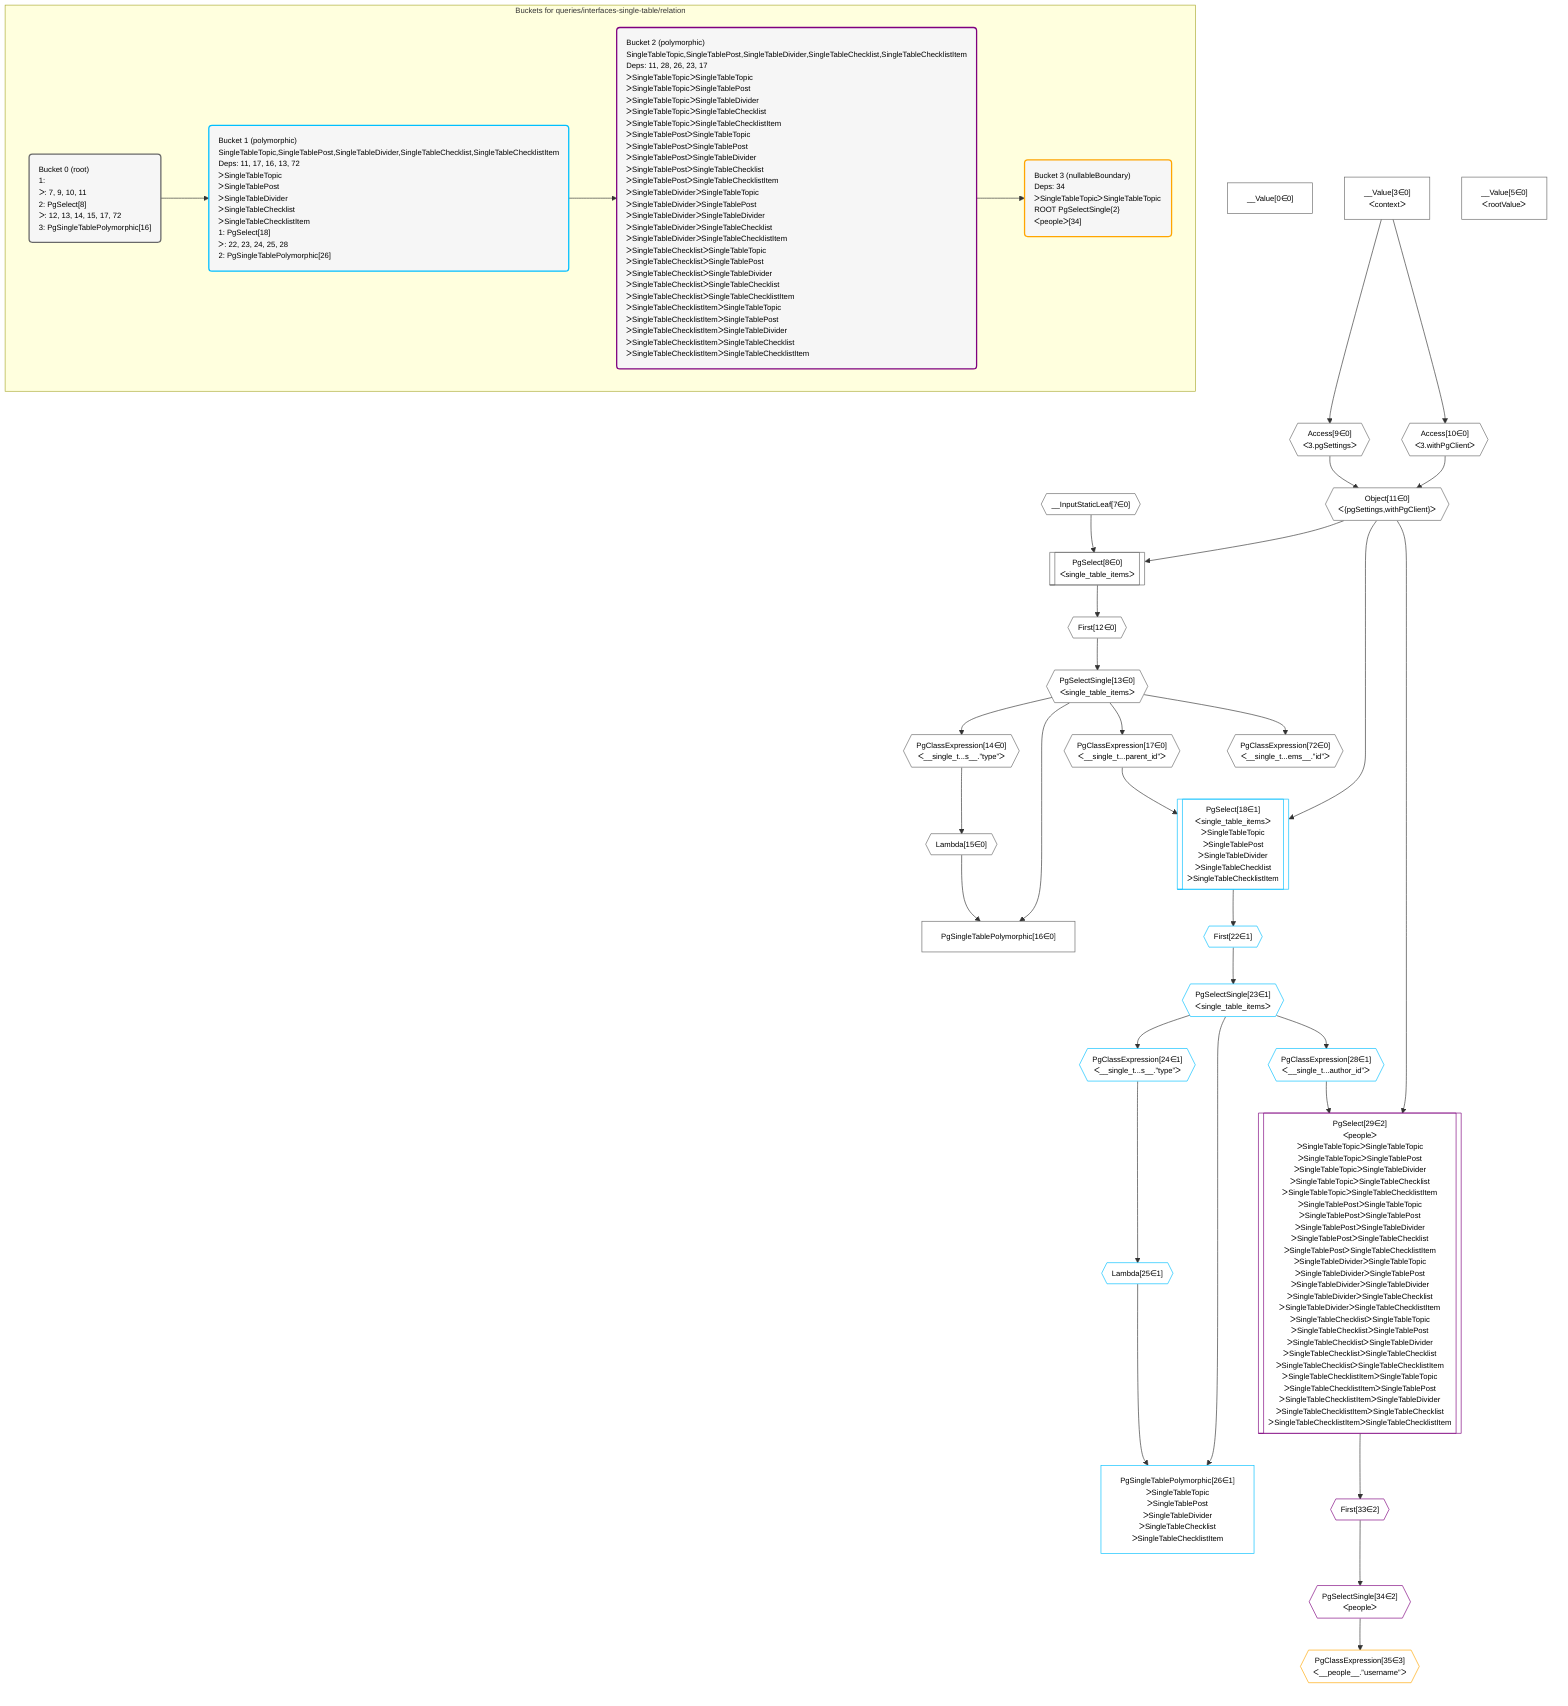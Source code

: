 %%{init: {'themeVariables': { 'fontSize': '12px'}}}%%
graph TD
    classDef path fill:#eee,stroke:#000,color:#000
    classDef plan fill:#fff,stroke-width:1px,color:#000
    classDef itemplan fill:#fff,stroke-width:2px,color:#000
    classDef unbatchedplan fill:#dff,stroke-width:1px,color:#000
    classDef sideeffectplan fill:#fcc,stroke-width:2px,color:#000
    classDef bucket fill:#f6f6f6,color:#000,stroke-width:2px,text-align:left


    %% define steps
    __Value0["__Value[0∈0]"]:::plan
    __Value3["__Value[3∈0]<br />ᐸcontextᐳ"]:::plan
    __Value5["__Value[5∈0]<br />ᐸrootValueᐳ"]:::plan
    __InputStaticLeaf7{{"__InputStaticLeaf[7∈0]"}}:::plan
    Access9{{"Access[9∈0]<br />ᐸ3.pgSettingsᐳ"}}:::plan
    Access10{{"Access[10∈0]<br />ᐸ3.withPgClientᐳ"}}:::plan
    Object11{{"Object[11∈0]<br />ᐸ{pgSettings,withPgClient}ᐳ"}}:::plan
    PgSelect8[["PgSelect[8∈0]<br />ᐸsingle_table_itemsᐳ"]]:::plan
    First12{{"First[12∈0]"}}:::plan
    PgSelectSingle13{{"PgSelectSingle[13∈0]<br />ᐸsingle_table_itemsᐳ"}}:::plan
    PgClassExpression14{{"PgClassExpression[14∈0]<br />ᐸ__single_t...s__.”type”ᐳ"}}:::plan
    Lambda15{{"Lambda[15∈0]"}}:::plan
    PgSingleTablePolymorphic16["PgSingleTablePolymorphic[16∈0]"]:::plan
    PgClassExpression17{{"PgClassExpression[17∈0]<br />ᐸ__single_t...parent_id”ᐳ"}}:::plan
    PgSelect18[["PgSelect[18∈1]<br />ᐸsingle_table_itemsᐳ<br />ᐳSingleTableTopic<br />ᐳSingleTablePost<br />ᐳSingleTableDivider<br />ᐳSingleTableChecklist<br />ᐳSingleTableChecklistItem"]]:::plan
    First22{{"First[22∈1]"}}:::plan
    PgSelectSingle23{{"PgSelectSingle[23∈1]<br />ᐸsingle_table_itemsᐳ"}}:::plan
    PgClassExpression24{{"PgClassExpression[24∈1]<br />ᐸ__single_t...s__.”type”ᐳ"}}:::plan
    Lambda25{{"Lambda[25∈1]"}}:::plan
    PgSingleTablePolymorphic26["PgSingleTablePolymorphic[26∈1]<br />ᐳSingleTableTopic<br />ᐳSingleTablePost<br />ᐳSingleTableDivider<br />ᐳSingleTableChecklist<br />ᐳSingleTableChecklistItem"]:::plan
    PgClassExpression28{{"PgClassExpression[28∈1]<br />ᐸ__single_t...author_id”ᐳ"}}:::plan
    PgSelect29[["PgSelect[29∈2]<br />ᐸpeopleᐳ<br />ᐳSingleTableTopicᐳSingleTableTopic<br />ᐳSingleTableTopicᐳSingleTablePost<br />ᐳSingleTableTopicᐳSingleTableDivider<br />ᐳSingleTableTopicᐳSingleTableChecklist<br />ᐳSingleTableTopicᐳSingleTableChecklistItem<br />ᐳSingleTablePostᐳSingleTableTopic<br />ᐳSingleTablePostᐳSingleTablePost<br />ᐳSingleTablePostᐳSingleTableDivider<br />ᐳSingleTablePostᐳSingleTableChecklist<br />ᐳSingleTablePostᐳSingleTableChecklistItem<br />ᐳSingleTableDividerᐳSingleTableTopic<br />ᐳSingleTableDividerᐳSingleTablePost<br />ᐳSingleTableDividerᐳSingleTableDivider<br />ᐳSingleTableDividerᐳSingleTableChecklist<br />ᐳSingleTableDividerᐳSingleTableChecklistItem<br />ᐳSingleTableChecklistᐳSingleTableTopic<br />ᐳSingleTableChecklistᐳSingleTablePost<br />ᐳSingleTableChecklistᐳSingleTableDivider<br />ᐳSingleTableChecklistᐳSingleTableChecklist<br />ᐳSingleTableChecklistᐳSingleTableChecklistItem<br />ᐳSingleTableChecklistItemᐳSingleTableTopic<br />ᐳSingleTableChecklistItemᐳSingleTablePost<br />ᐳSingleTableChecklistItemᐳSingleTableDivider<br />ᐳSingleTableChecklistItemᐳSingleTableChecklist<br />ᐳSingleTableChecklistItemᐳSingleTableChecklistItem"]]:::plan
    First33{{"First[33∈2]"}}:::plan
    PgSelectSingle34{{"PgSelectSingle[34∈2]<br />ᐸpeopleᐳ"}}:::plan
    PgClassExpression35{{"PgClassExpression[35∈3]<br />ᐸ__people__.”username”ᐳ"}}:::plan
    PgClassExpression72{{"PgClassExpression[72∈0]<br />ᐸ__single_t...ems__.”id”ᐳ"}}:::plan

    %% plan dependencies
    __Value3 --> Access9
    __Value3 --> Access10
    Access9 & Access10 --> Object11
    Object11 & __InputStaticLeaf7 --> PgSelect8
    PgSelect8 --> First12
    First12 --> PgSelectSingle13
    PgSelectSingle13 --> PgClassExpression14
    PgClassExpression14 --> Lambda15
    Lambda15 & PgSelectSingle13 --> PgSingleTablePolymorphic16
    PgSelectSingle13 --> PgClassExpression17
    Object11 & PgClassExpression17 --> PgSelect18
    PgSelect18 --> First22
    First22 --> PgSelectSingle23
    PgSelectSingle23 --> PgClassExpression24
    PgClassExpression24 --> Lambda25
    Lambda25 & PgSelectSingle23 --> PgSingleTablePolymorphic26
    PgSelectSingle23 --> PgClassExpression28
    Object11 & PgClassExpression28 --> PgSelect29
    PgSelect29 --> First33
    First33 --> PgSelectSingle34
    PgSelectSingle34 --> PgClassExpression35
    PgSelectSingle13 --> PgClassExpression72

    subgraph "Buckets for queries/interfaces-single-table/relation"
    Bucket0("Bucket 0 (root)<br />1: <br />ᐳ: 7, 9, 10, 11<br />2: PgSelect[8]<br />ᐳ: 12, 13, 14, 15, 17, 72<br />3: PgSingleTablePolymorphic[16]"):::bucket
    classDef bucket0 stroke:#696969
    class Bucket0,__Value0,__Value3,__Value5,__InputStaticLeaf7,PgSelect8,Access9,Access10,Object11,First12,PgSelectSingle13,PgClassExpression14,Lambda15,PgSingleTablePolymorphic16,PgClassExpression17,PgClassExpression72 bucket0
    Bucket1("Bucket 1 (polymorphic)<br />SingleTableTopic,SingleTablePost,SingleTableDivider,SingleTableChecklist,SingleTableChecklistItem<br />Deps: 11, 17, 16, 13, 72<br />ᐳSingleTableTopic<br />ᐳSingleTablePost<br />ᐳSingleTableDivider<br />ᐳSingleTableChecklist<br />ᐳSingleTableChecklistItem<br />1: PgSelect[18]<br />ᐳ: 22, 23, 24, 25, 28<br />2: PgSingleTablePolymorphic[26]"):::bucket
    classDef bucket1 stroke:#00bfff
    class Bucket1,PgSelect18,First22,PgSelectSingle23,PgClassExpression24,Lambda25,PgSingleTablePolymorphic26,PgClassExpression28 bucket1
    Bucket2("Bucket 2 (polymorphic)<br />SingleTableTopic,SingleTablePost,SingleTableDivider,SingleTableChecklist,SingleTableChecklistItem<br />Deps: 11, 28, 26, 23, 17<br />ᐳSingleTableTopicᐳSingleTableTopic<br />ᐳSingleTableTopicᐳSingleTablePost<br />ᐳSingleTableTopicᐳSingleTableDivider<br />ᐳSingleTableTopicᐳSingleTableChecklist<br />ᐳSingleTableTopicᐳSingleTableChecklistItem<br />ᐳSingleTablePostᐳSingleTableTopic<br />ᐳSingleTablePostᐳSingleTablePost<br />ᐳSingleTablePostᐳSingleTableDivider<br />ᐳSingleTablePostᐳSingleTableChecklist<br />ᐳSingleTablePostᐳSingleTableChecklistItem<br />ᐳSingleTableDividerᐳSingleTableTopic<br />ᐳSingleTableDividerᐳSingleTablePost<br />ᐳSingleTableDividerᐳSingleTableDivider<br />ᐳSingleTableDividerᐳSingleTableChecklist<br />ᐳSingleTableDividerᐳSingleTableChecklistItem<br />ᐳSingleTableChecklistᐳSingleTableTopic<br />ᐳSingleTableChecklistᐳSingleTablePost<br />ᐳSingleTableChecklistᐳSingleTableDivider<br />ᐳSingleTableChecklistᐳSingleTableChecklist<br />ᐳSingleTableChecklistᐳSingleTableChecklistItem<br />ᐳSingleTableChecklistItemᐳSingleTableTopic<br />ᐳSingleTableChecklistItemᐳSingleTablePost<br />ᐳSingleTableChecklistItemᐳSingleTableDivider<br />ᐳSingleTableChecklistItemᐳSingleTableChecklist<br />ᐳSingleTableChecklistItemᐳSingleTableChecklistItem"):::bucket
    classDef bucket2 stroke:#7f007f
    class Bucket2,PgSelect29,First33,PgSelectSingle34 bucket2
    Bucket3("Bucket 3 (nullableBoundary)<br />Deps: 34<br />ᐳSingleTableTopicᐳSingleTableTopic<br />ROOT PgSelectSingle{2}ᐸpeopleᐳ[34]"):::bucket
    classDef bucket3 stroke:#ffa500
    class Bucket3,PgClassExpression35 bucket3
    Bucket0 --> Bucket1
    Bucket1 --> Bucket2
    Bucket2 --> Bucket3
    end